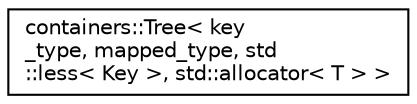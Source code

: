 digraph "Graphical Class Hierarchy"
{
 // LATEX_PDF_SIZE
  edge [fontname="Helvetica",fontsize="10",labelfontname="Helvetica",labelfontsize="10"];
  node [fontname="Helvetica",fontsize="10",shape=record];
  rankdir="LR";
  Node0 [label="containers::Tree\< key\l_type, mapped_type, std\l::less\< Key \>, std::allocator\< T \> \>",height=0.2,width=0.4,color="black", fillcolor="white", style="filled",URL="$classcontainers_1_1_tree.html",tooltip=" "];
}
